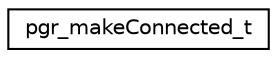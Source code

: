 digraph "Graphical Class Hierarchy"
{
 // LATEX_PDF_SIZE
  edge [fontname="Helvetica",fontsize="10",labelfontname="Helvetica",labelfontsize="10"];
  node [fontname="Helvetica",fontsize="10",shape=record];
  rankdir="LR";
  Node0 [label="pgr_makeConnected_t",height=0.2,width=0.4,color="black", fillcolor="white", style="filled",URL="$structpgr__makeConnected__t.html",tooltip=" "];
}
